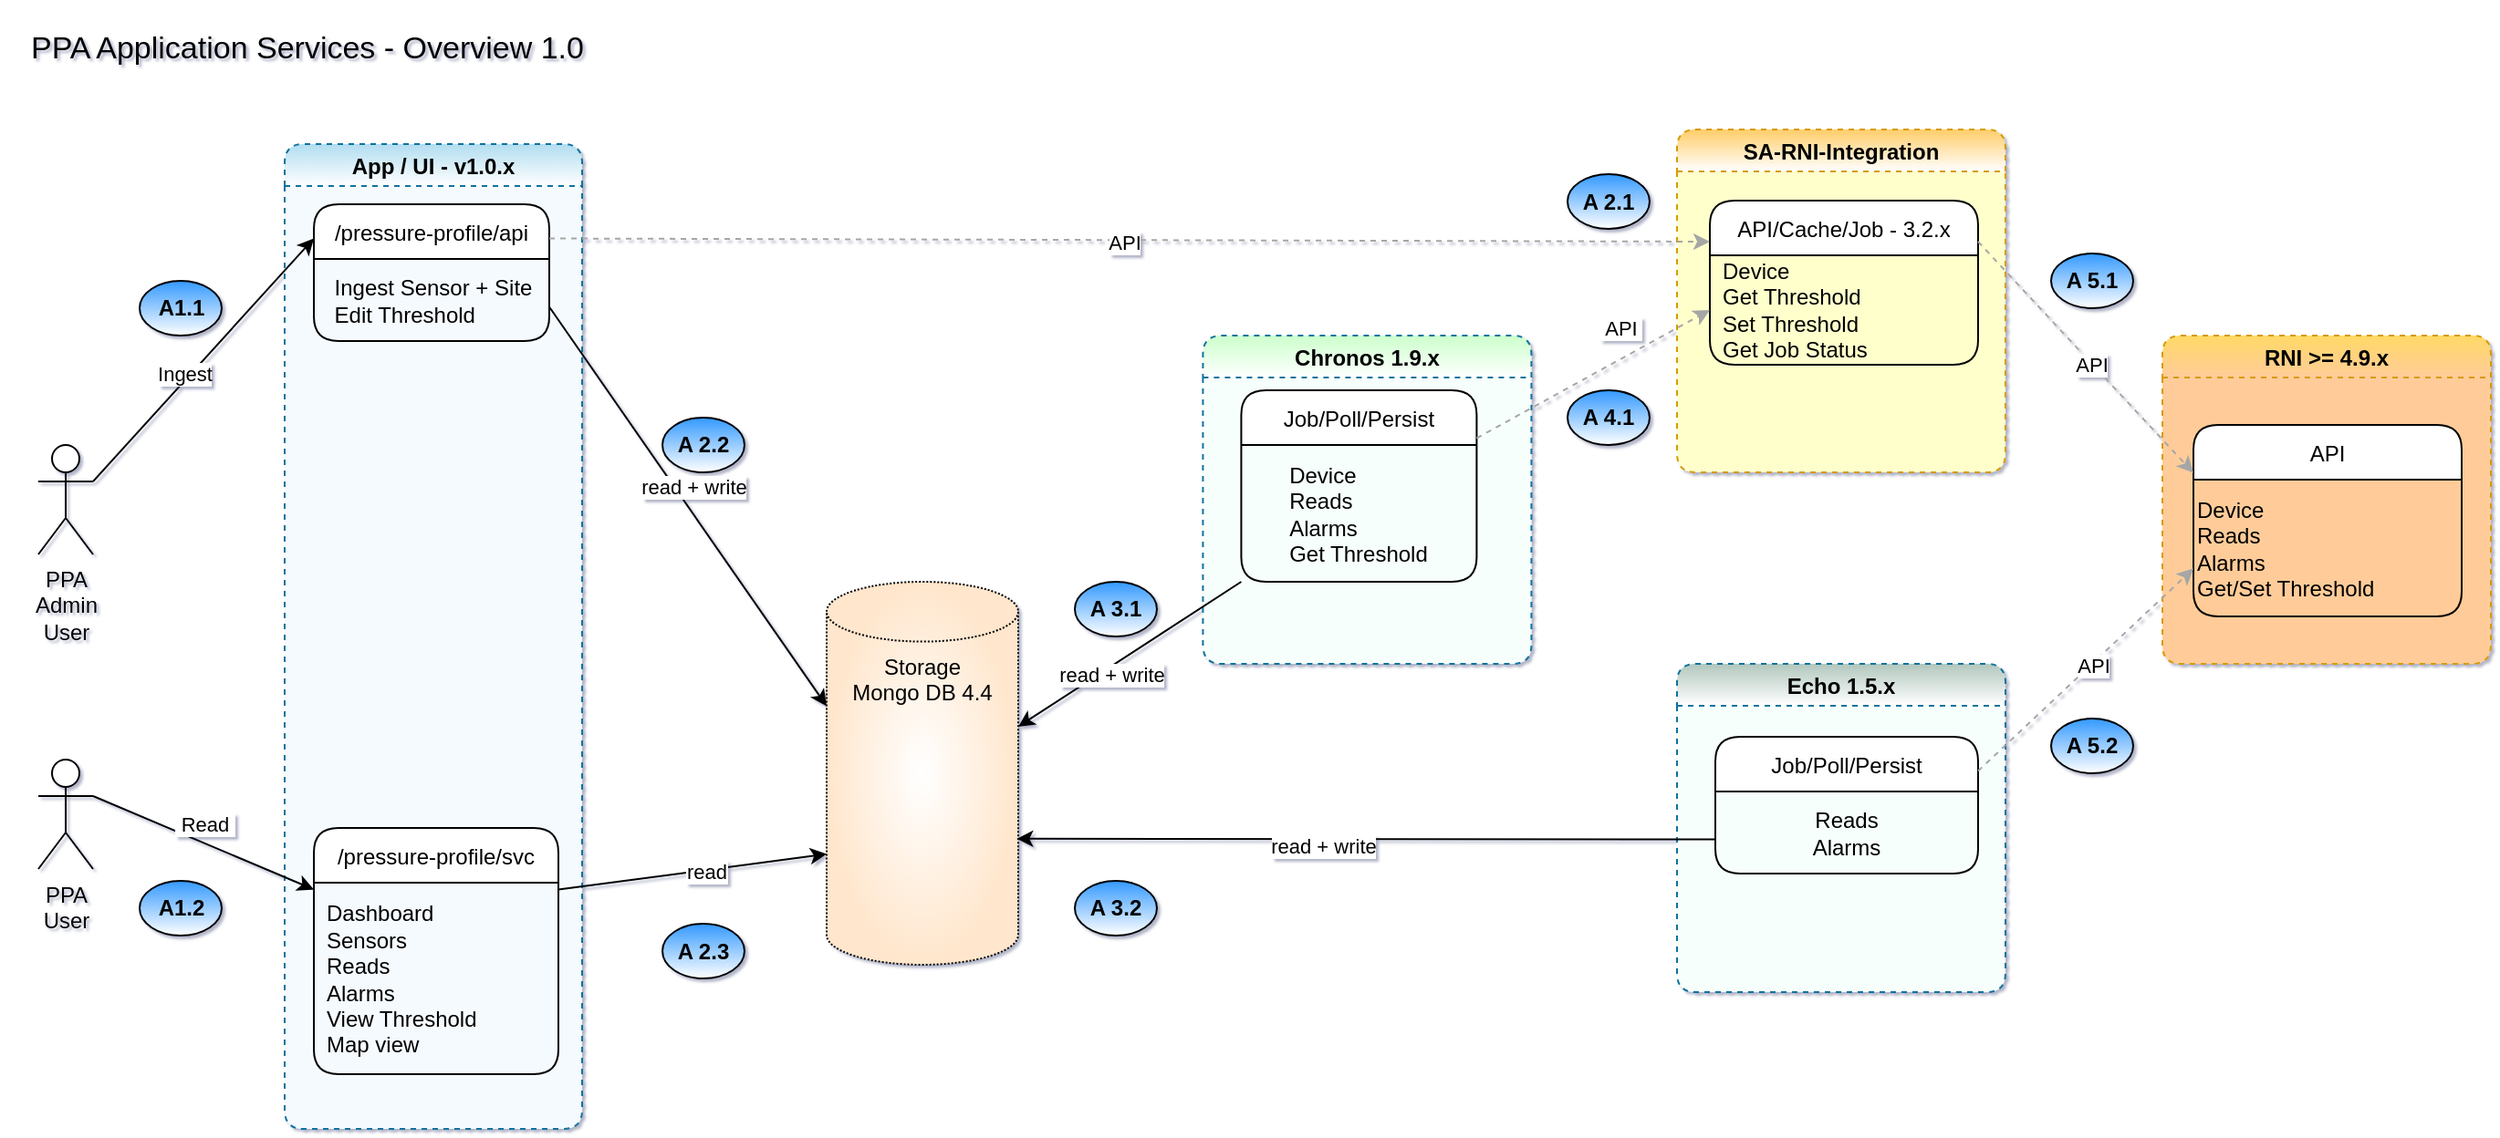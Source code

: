 <mxfile version="20.2.0" type="github">
  <diagram id="UW2Let9FedXbePVIwO7e" name="Page-1">
    <mxGraphModel dx="2194" dy="1228" grid="1" gridSize="15" guides="1" tooltips="1" connect="1" arrows="1" fold="1" page="1" pageScale="1" pageWidth="850" pageHeight="1100" math="0" shadow="1">
      <root>
        <mxCell id="0" />
        <mxCell id="1" parent="0" />
        <mxCell id="ZzOdG_4jZLLu2tyRgjDv-50" value="Storage&lt;br&gt;Mongo DB 4.4" style="shape=cylinder3;whiteSpace=wrap;html=1;boundedLbl=1;backgroundOutline=1;size=16.4;strokeColor=default;fillColor=default;gradientColor=#FFE6CC;dashed=1;dashPattern=1 1;gradientDirection=radial;verticalAlign=top;horizontal=1;" parent="1" vertex="1">
          <mxGeometry x="464" y="420" width="105" height="210" as="geometry" />
        </mxCell>
        <mxCell id="ZzOdG_4jZLLu2tyRgjDv-80" value="PPA&lt;br&gt;Admin&lt;br&gt;User" style="shape=umlActor;verticalLabelPosition=bottom;verticalAlign=top;html=1;outlineConnect=0;rounded=1;" parent="1" vertex="1">
          <mxGeometry x="32" y="345" width="30" height="60" as="geometry" />
        </mxCell>
        <mxCell id="ZzOdG_4jZLLu2tyRgjDv-86" value="&lt;b&gt;A 4.1&lt;/b&gt;" style="ellipse;whiteSpace=wrap;html=1;gradientColor=#ffffff;fillColor=#3399FF;" parent="1" vertex="1">
          <mxGeometry x="870" y="315" width="45" height="30" as="geometry" />
        </mxCell>
        <mxCell id="ZzOdG_4jZLLu2tyRgjDv-89" value="SA-RNI-Integration" style="swimlane;rounded=1;dashed=1;fillColor=#FFCD69;strokeColor=#d79b00;swimlaneFillColor=#FFFFCC;gradientColor=#ffffff;" parent="1" vertex="1">
          <mxGeometry x="930" y="172" width="180" height="188" as="geometry" />
        </mxCell>
        <mxCell id="ZzOdG_4jZLLu2tyRgjDv-90" value="API/Cache/Job - 3.2.x" style="swimlane;fontStyle=0;childLayout=stackLayout;horizontal=1;startSize=30;horizontalStack=0;resizeParent=1;resizeParentMax=0;resizeLast=0;collapsible=1;marginBottom=0;rounded=1;" parent="ZzOdG_4jZLLu2tyRgjDv-89" vertex="1">
          <mxGeometry x="18" y="39" width="147" height="90" as="geometry" />
        </mxCell>
        <mxCell id="AruDtZ0RBoFqMmwlggtc-56" value="Device&lt;br&gt;Get Threshold&lt;br&gt;Set Threshold&lt;br&gt;Get Job Status&lt;br&gt;" style="text;html=1;strokeColor=none;fillColor=none;align=left;verticalAlign=middle;whiteSpace=wrap;rounded=0;spacingLeft=5;" vertex="1" parent="ZzOdG_4jZLLu2tyRgjDv-90">
          <mxGeometry y="30" width="147" height="60" as="geometry" />
        </mxCell>
        <mxCell id="ZzOdG_4jZLLu2tyRgjDv-110" value="PPA Application Services - Overview 1.0" style="text;html=1;strokeColor=none;fillColor=none;align=center;verticalAlign=middle;whiteSpace=wrap;rounded=0;dashed=1;dashPattern=1 1;fontSize=17;shadow=1;sketch=0;" parent="1" vertex="1">
          <mxGeometry x="15" y="105" width="329" height="45" as="geometry" />
        </mxCell>
        <mxCell id="GmtC9z-hrs0Nm8OKajx7-26" value="&lt;b&gt;A 3.2&lt;/b&gt;" style="ellipse;whiteSpace=wrap;html=1;gradientColor=#ffffff;fillColor=#3399FF;" parent="1" vertex="1">
          <mxGeometry x="600" y="584" width="45" height="30" as="geometry" />
        </mxCell>
        <mxCell id="V6qS4mEH70nxAcZY2XD3-2" value="&lt;b&gt;A 3.1&lt;/b&gt;" style="ellipse;whiteSpace=wrap;html=1;gradientColor=#ffffff;fillColor=#3399FF;" parent="1" vertex="1">
          <mxGeometry x="600" y="420" width="45" height="30" as="geometry" />
        </mxCell>
        <mxCell id="AruDtZ0RBoFqMmwlggtc-1" value="App / UI - v1.0.x" style="swimlane;rounded=1;dashed=1;fillColor=#b1ddf0;strokeColor=#10739e;swimlaneFillColor=#F5FAFF;gradientColor=#ffffff;" vertex="1" parent="1">
          <mxGeometry x="167" y="180" width="163" height="540" as="geometry" />
        </mxCell>
        <mxCell id="AruDtZ0RBoFqMmwlggtc-17" value="/pressure-profile/svc" style="swimlane;fontStyle=0;childLayout=stackLayout;horizontal=1;startSize=30;horizontalStack=0;resizeParent=1;resizeParentMax=0;resizeLast=0;collapsible=1;marginBottom=0;rounded=1;" vertex="1" parent="AruDtZ0RBoFqMmwlggtc-1">
          <mxGeometry x="16" y="375" width="134" height="135" as="geometry" />
        </mxCell>
        <mxCell id="AruDtZ0RBoFqMmwlggtc-61" value="Dashboard&lt;br&gt;Sensors&lt;br&gt;Reads&lt;br&gt;Alarms&lt;br&gt;View Threshold&lt;br&gt;Map view" style="text;html=1;strokeColor=none;fillColor=none;align=left;verticalAlign=middle;whiteSpace=wrap;rounded=0;spacingLeft=5;" vertex="1" parent="AruDtZ0RBoFqMmwlggtc-17">
          <mxGeometry y="30" width="134" height="105" as="geometry" />
        </mxCell>
        <mxCell id="AruDtZ0RBoFqMmwlggtc-2" value="/pressure-profile/api" style="swimlane;fontStyle=0;childLayout=stackLayout;horizontal=1;startSize=30;horizontalStack=0;resizeParent=1;resizeParentMax=0;resizeLast=0;collapsible=1;marginBottom=0;rounded=1;" vertex="1" parent="AruDtZ0RBoFqMmwlggtc-1">
          <mxGeometry x="16" y="33" width="129" height="75" as="geometry" />
        </mxCell>
        <mxCell id="AruDtZ0RBoFqMmwlggtc-45" value="Ingest Sensor + Site&lt;br&gt;&lt;div style=&quot;text-align: left;&quot;&gt;&lt;span style=&quot;background-color: initial;&quot;&gt;Edit Threshold&lt;/span&gt;&lt;/div&gt;" style="text;html=1;align=center;verticalAlign=middle;resizable=0;points=[];autosize=1;strokeColor=none;fillColor=none;" vertex="1" parent="AruDtZ0RBoFqMmwlggtc-2">
          <mxGeometry y="30" width="129" height="45" as="geometry" />
        </mxCell>
        <mxCell id="AruDtZ0RBoFqMmwlggtc-10" value="PPA &lt;br&gt;User" style="shape=umlActor;verticalLabelPosition=bottom;verticalAlign=top;html=1;outlineConnect=0;rounded=1;" vertex="1" parent="1">
          <mxGeometry x="32" y="517.5" width="30" height="60" as="geometry" />
        </mxCell>
        <mxCell id="ZzOdG_4jZLLu2tyRgjDv-84" value="&amp;nbsp;Read&amp;nbsp;" style="endArrow=classic;html=1;rounded=0;entryX=0;entryY=0.25;entryDx=0;entryDy=0;exitX=1;exitY=0.333;exitDx=0;exitDy=0;exitPerimeter=0;" parent="1" target="AruDtZ0RBoFqMmwlggtc-17" edge="1" source="AruDtZ0RBoFqMmwlggtc-10">
          <mxGeometry x="-0.051" y="8" width="50" height="50" relative="1" as="geometry">
            <mxPoint x="62" y="713.5" as="sourcePoint" />
            <mxPoint x="167" y="699" as="targetPoint" />
            <mxPoint y="-1" as="offset" />
          </mxGeometry>
        </mxCell>
        <mxCell id="AruDtZ0RBoFqMmwlggtc-18" value="&lt;b&gt;A1.2&lt;/b&gt;" style="ellipse;whiteSpace=wrap;html=1;gradientColor=#ffffff;fillColor=#3399FF;" vertex="1" parent="1">
          <mxGeometry x="87.5" y="584" width="45" height="30" as="geometry" />
        </mxCell>
        <mxCell id="AruDtZ0RBoFqMmwlggtc-19" value="read + write" style="endArrow=classic;html=1;rounded=0;entryX=0;entryY=0;entryDx=0;entryDy=68.2;exitX=1;exitY=0.75;exitDx=0;exitDy=0;entryPerimeter=0;" edge="1" parent="1" source="AruDtZ0RBoFqMmwlggtc-2" target="ZzOdG_4jZLLu2tyRgjDv-50">
          <mxGeometry x="-0.051" y="8" width="50" height="50" relative="1" as="geometry">
            <mxPoint x="332" y="412.5" as="sourcePoint" />
            <mxPoint x="456" y="397.5" as="targetPoint" />
            <mxPoint y="-1" as="offset" />
          </mxGeometry>
        </mxCell>
        <mxCell id="AruDtZ0RBoFqMmwlggtc-20" value="&lt;b&gt;A 2.2&lt;/b&gt;" style="ellipse;whiteSpace=wrap;html=1;gradientColor=#ffffff;fillColor=#3399FF;" vertex="1" parent="1">
          <mxGeometry x="374" y="330" width="45" height="30" as="geometry" />
        </mxCell>
        <mxCell id="AruDtZ0RBoFqMmwlggtc-21" value="read" style="endArrow=classic;html=1;rounded=0;entryX=0;entryY=0;entryDx=0;entryDy=149.3;exitX=1;exitY=0.25;exitDx=0;exitDy=0;entryPerimeter=0;" edge="1" parent="1" source="AruDtZ0RBoFqMmwlggtc-17" target="ZzOdG_4jZLLu2tyRgjDv-50">
          <mxGeometry x="0.101" y="-1" width="50" height="50" relative="1" as="geometry">
            <mxPoint x="332" y="607.5" as="sourcePoint" />
            <mxPoint x="456" y="592.5" as="targetPoint" />
            <mxPoint as="offset" />
          </mxGeometry>
        </mxCell>
        <mxCell id="AruDtZ0RBoFqMmwlggtc-22" value="&lt;b&gt;A 2.3&lt;br&gt;&lt;/b&gt;" style="ellipse;whiteSpace=wrap;html=1;gradientColor=#ffffff;fillColor=#3399FF;" vertex="1" parent="1">
          <mxGeometry x="374" y="607.5" width="45" height="30" as="geometry" />
        </mxCell>
        <mxCell id="V6qS4mEH70nxAcZY2XD3-1" value="" style="endArrow=classic;html=1;rounded=0;exitX=1;exitY=0.25;exitDx=0;exitDy=0;strokeColor=#A6A6A6;shadow=0;dashed=1;entryX=0;entryY=0.25;entryDx=0;entryDy=0;" parent="1" source="AruDtZ0RBoFqMmwlggtc-2" target="ZzOdG_4jZLLu2tyRgjDv-90" edge="1">
          <mxGeometry width="50" height="50" relative="1" as="geometry">
            <mxPoint x="1153" y="305.0" as="sourcePoint" />
            <mxPoint x="839" y="210" as="targetPoint" />
          </mxGeometry>
        </mxCell>
        <mxCell id="AruDtZ0RBoFqMmwlggtc-29" value="API" style="edgeLabel;html=1;align=center;verticalAlign=middle;resizable=0;points=[];" vertex="1" connectable="0" parent="V6qS4mEH70nxAcZY2XD3-1">
          <mxGeometry x="0.052" y="-1" relative="1" as="geometry">
            <mxPoint x="-20" as="offset" />
          </mxGeometry>
        </mxCell>
        <mxCell id="AruDtZ0RBoFqMmwlggtc-24" value="Chronos 1.9.x" style="swimlane;rounded=1;dashed=1;fillColor=#CCFFCC;strokeColor=#10739e;swimlaneFillColor=#F7FFFC;gradientColor=#ffffff;" vertex="1" parent="1">
          <mxGeometry x="670.21" y="285" width="180" height="180" as="geometry" />
        </mxCell>
        <mxCell id="AruDtZ0RBoFqMmwlggtc-25" value="Job/Poll/Persist" style="swimlane;fontStyle=0;childLayout=stackLayout;horizontal=1;startSize=30;horizontalStack=0;resizeParent=1;resizeParentMax=0;resizeLast=0;collapsible=1;marginBottom=0;rounded=1;" vertex="1" parent="AruDtZ0RBoFqMmwlggtc-24">
          <mxGeometry x="21" y="30" width="129" height="105" as="geometry" />
        </mxCell>
        <mxCell id="AruDtZ0RBoFqMmwlggtc-57" value="&lt;div style=&quot;text-align: left;&quot;&gt;&lt;span style=&quot;background-color: initial;&quot;&gt;Device&lt;br&gt;Reads&lt;/span&gt;&lt;/div&gt;&lt;div style=&quot;text-align: left;&quot;&gt;&lt;span style=&quot;background-color: initial;&quot;&gt;Alarms&lt;br&gt;Get Threshold&lt;/span&gt;&lt;/div&gt;" style="text;html=1;strokeColor=none;fillColor=none;align=center;verticalAlign=middle;whiteSpace=wrap;rounded=0;" vertex="1" parent="AruDtZ0RBoFqMmwlggtc-25">
          <mxGeometry y="30" width="129" height="75" as="geometry" />
        </mxCell>
        <mxCell id="AruDtZ0RBoFqMmwlggtc-27" value="read + write" style="endArrow=classic;html=1;rounded=0;entryX=1;entryY=0;entryDx=0;entryDy=79.45;entryPerimeter=0;exitX=0;exitY=1;exitDx=0;exitDy=0;" edge="1" parent="1" source="AruDtZ0RBoFqMmwlggtc-25" target="ZzOdG_4jZLLu2tyRgjDv-50">
          <mxGeometry x="0.201" y="4" width="50" height="50" relative="1" as="geometry">
            <mxPoint x="719" y="495" as="sourcePoint" />
            <mxPoint x="449" y="513.75" as="targetPoint" />
            <mxPoint as="offset" />
          </mxGeometry>
        </mxCell>
        <mxCell id="AruDtZ0RBoFqMmwlggtc-28" value="" style="endArrow=classic;html=1;rounded=0;exitX=1;exitY=0.25;exitDx=0;exitDy=0;strokeColor=#A6A6A6;shadow=0;dashed=1;entryX=0;entryY=0.5;entryDx=0;entryDy=0;" edge="1" parent="1" source="AruDtZ0RBoFqMmwlggtc-25" target="AruDtZ0RBoFqMmwlggtc-56">
          <mxGeometry width="50" height="50" relative="1" as="geometry">
            <mxPoint x="855.0" y="308" as="sourcePoint" />
            <mxPoint x="977" y="235" as="targetPoint" />
          </mxGeometry>
        </mxCell>
        <mxCell id="AruDtZ0RBoFqMmwlggtc-30" value="&amp;nbsp;API&amp;nbsp;" style="edgeLabel;html=1;align=center;verticalAlign=middle;resizable=0;points=[];" vertex="1" connectable="0" parent="AruDtZ0RBoFqMmwlggtc-28">
          <mxGeometry x="-0.081" relative="1" as="geometry">
            <mxPoint x="20" y="-28" as="offset" />
          </mxGeometry>
        </mxCell>
        <mxCell id="AruDtZ0RBoFqMmwlggtc-31" value="Echo 1.5.x" style="swimlane;rounded=1;dashed=1;fillColor=#B1C7BD;strokeColor=#10739e;swimlaneFillColor=#F7FFFC;gradientColor=#ffffff;" vertex="1" parent="1">
          <mxGeometry x="930" y="465" width="180" height="180" as="geometry" />
        </mxCell>
        <mxCell id="AruDtZ0RBoFqMmwlggtc-32" value="Job/Poll/Persist" style="swimlane;fontStyle=0;childLayout=stackLayout;horizontal=1;startSize=30;horizontalStack=0;resizeParent=1;resizeParentMax=0;resizeLast=0;collapsible=1;marginBottom=0;rounded=1;" vertex="1" parent="AruDtZ0RBoFqMmwlggtc-31">
          <mxGeometry x="21" y="40" width="144" height="75" as="geometry" />
        </mxCell>
        <mxCell id="AruDtZ0RBoFqMmwlggtc-55" value="Reads&lt;br&gt;Alarms&lt;br&gt;" style="text;html=1;strokeColor=none;fillColor=none;align=center;verticalAlign=middle;whiteSpace=wrap;rounded=0;" vertex="1" parent="AruDtZ0RBoFqMmwlggtc-32">
          <mxGeometry y="30" width="144" height="45" as="geometry" />
        </mxCell>
        <mxCell id="AruDtZ0RBoFqMmwlggtc-33" value="read + write" style="endArrow=classic;html=1;rounded=0;entryX=0.992;entryY=0.671;entryDx=0;entryDy=0;exitX=0;exitY=0.75;exitDx=0;exitDy=0;entryPerimeter=0;" edge="1" parent="1" source="AruDtZ0RBoFqMmwlggtc-32" target="ZzOdG_4jZLLu2tyRgjDv-50">
          <mxGeometry x="0.124" y="4" width="50" height="50" relative="1" as="geometry">
            <mxPoint x="960" y="622.5" as="sourcePoint" />
            <mxPoint x="849" y="637.5" as="targetPoint" />
            <mxPoint as="offset" />
          </mxGeometry>
        </mxCell>
        <mxCell id="AruDtZ0RBoFqMmwlggtc-35" value="&lt;b&gt;A 2.1&lt;/b&gt;" style="ellipse;whiteSpace=wrap;html=1;gradientColor=#ffffff;fillColor=#3399FF;" vertex="1" parent="1">
          <mxGeometry x="870" y="196.5" width="45" height="30" as="geometry" />
        </mxCell>
        <mxCell id="AruDtZ0RBoFqMmwlggtc-36" value="RNI &gt;= 4.9.x" style="swimlane;rounded=1;dashed=1;fillColor=#FFD966;strokeColor=#d79b00;swimlaneFillColor=#FFCC99;gradientColor=#FFCC99;gradientDirection=south;" vertex="1" parent="1">
          <mxGeometry x="1196" y="285" width="180" height="180" as="geometry" />
        </mxCell>
        <mxCell id="AruDtZ0RBoFqMmwlggtc-37" value="API" style="swimlane;fontStyle=0;childLayout=stackLayout;horizontal=1;startSize=30;horizontalStack=0;resizeParent=1;resizeParentMax=0;resizeLast=0;collapsible=1;marginBottom=0;rounded=1;" vertex="1" parent="AruDtZ0RBoFqMmwlggtc-36">
          <mxGeometry x="17" y="49" width="147" height="105" as="geometry" />
        </mxCell>
        <mxCell id="AruDtZ0RBoFqMmwlggtc-54" value="Device&lt;br&gt;Reads&lt;br&gt;Alarms&lt;br&gt;Get/Set Threshold&lt;br&gt;" style="text;html=1;align=left;verticalAlign=middle;resizable=0;points=[];autosize=1;strokeColor=none;fillColor=none;" vertex="1" parent="AruDtZ0RBoFqMmwlggtc-37">
          <mxGeometry y="30" width="147" height="75" as="geometry" />
        </mxCell>
        <mxCell id="AruDtZ0RBoFqMmwlggtc-38" value="" style="endArrow=classic;html=1;rounded=0;exitX=1;exitY=0.25;exitDx=0;exitDy=0;strokeColor=#A6A6A6;shadow=0;dashed=1;entryX=0;entryY=0.25;entryDx=0;entryDy=0;" edge="1" parent="1" source="ZzOdG_4jZLLu2tyRgjDv-90" target="AruDtZ0RBoFqMmwlggtc-37">
          <mxGeometry width="50" height="50" relative="1" as="geometry">
            <mxPoint x="360.0" y="335" as="sourcePoint" />
            <mxPoint x="994" y="334.5" as="targetPoint" />
          </mxGeometry>
        </mxCell>
        <mxCell id="AruDtZ0RBoFqMmwlggtc-39" value="API" style="edgeLabel;html=1;align=center;verticalAlign=middle;resizable=0;points=[];" vertex="1" connectable="0" parent="AruDtZ0RBoFqMmwlggtc-38">
          <mxGeometry x="0.052" y="-1" relative="1" as="geometry">
            <mxPoint as="offset" />
          </mxGeometry>
        </mxCell>
        <mxCell id="AruDtZ0RBoFqMmwlggtc-40" value="" style="endArrow=classic;html=1;rounded=0;exitX=1;exitY=0.25;exitDx=0;exitDy=0;strokeColor=#A6A6A6;shadow=0;dashed=1;entryX=0;entryY=0.75;entryDx=0;entryDy=0;" edge="1" parent="1" source="AruDtZ0RBoFqMmwlggtc-32" target="AruDtZ0RBoFqMmwlggtc-37">
          <mxGeometry width="50" height="50" relative="1" as="geometry">
            <mxPoint x="1109" y="259.5" as="sourcePoint" />
            <mxPoint x="1277" y="372.5" as="targetPoint" />
          </mxGeometry>
        </mxCell>
        <mxCell id="AruDtZ0RBoFqMmwlggtc-41" value="API" style="edgeLabel;html=1;align=center;verticalAlign=middle;resizable=0;points=[];" vertex="1" connectable="0" parent="AruDtZ0RBoFqMmwlggtc-40">
          <mxGeometry x="0.052" y="-1" relative="1" as="geometry">
            <mxPoint as="offset" />
          </mxGeometry>
        </mxCell>
        <mxCell id="AruDtZ0RBoFqMmwlggtc-42" value="&lt;b&gt;A 5.1&lt;/b&gt;" style="ellipse;whiteSpace=wrap;html=1;gradientColor=#ffffff;fillColor=#3399FF;" vertex="1" parent="1">
          <mxGeometry x="1135" y="240" width="45" height="30" as="geometry" />
        </mxCell>
        <mxCell id="AruDtZ0RBoFqMmwlggtc-43" value="&lt;b&gt;A 5.2&lt;/b&gt;" style="ellipse;whiteSpace=wrap;html=1;gradientColor=#ffffff;fillColor=#3399FF;" vertex="1" parent="1">
          <mxGeometry x="1135" y="495" width="45" height="30" as="geometry" />
        </mxCell>
        <mxCell id="ZzOdG_4jZLLu2tyRgjDv-111" value="Ingest" style="endArrow=classic;html=1;rounded=0;entryX=0;entryY=0.25;entryDx=0;entryDy=0;exitX=1;exitY=0.333;exitDx=0;exitDy=0;exitPerimeter=0;" parent="1" target="AruDtZ0RBoFqMmwlggtc-2" edge="1" source="ZzOdG_4jZLLu2tyRgjDv-80">
          <mxGeometry x="-0.139" y="3" width="50" height="50" relative="1" as="geometry">
            <mxPoint x="62.0" y="420" as="sourcePoint" />
            <mxPoint x="164" y="362.5" as="targetPoint" />
            <mxPoint as="offset" />
          </mxGeometry>
        </mxCell>
        <mxCell id="ZzOdG_4jZLLu2tyRgjDv-85" value="&lt;b&gt;A1.1&lt;/b&gt;" style="ellipse;whiteSpace=wrap;html=1;gradientColor=#ffffff;fillColor=#3399FF;" parent="1" vertex="1">
          <mxGeometry x="87.5" y="255" width="45" height="30" as="geometry" />
        </mxCell>
      </root>
    </mxGraphModel>
  </diagram>
</mxfile>

